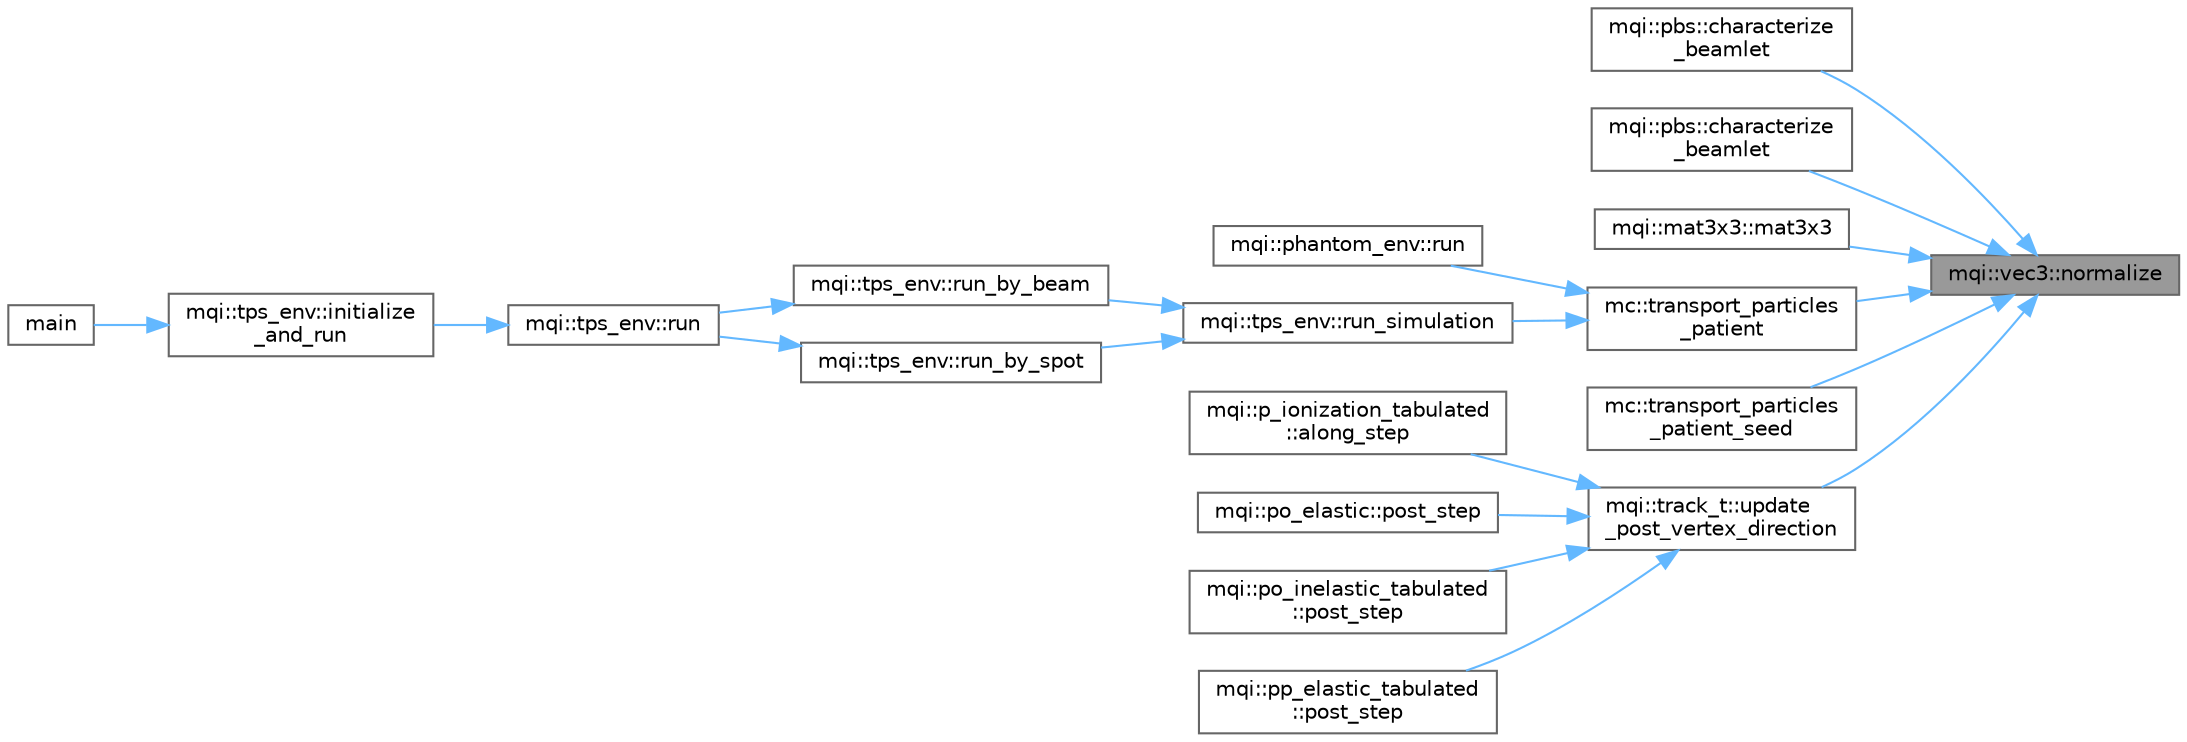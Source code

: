 digraph "mqi::vec3::normalize"
{
 // LATEX_PDF_SIZE
  bgcolor="transparent";
  edge [fontname=Helvetica,fontsize=10,labelfontname=Helvetica,labelfontsize=10];
  node [fontname=Helvetica,fontsize=10,shape=box,height=0.2,width=0.4];
  rankdir="RL";
  Node1 [id="Node000001",label="mqi::vec3::normalize",height=0.2,width=0.4,color="gray40", fillcolor="grey60", style="filled", fontcolor="black",tooltip="Normalizes the vector to unit length."];
  Node1 -> Node2 [id="edge1_Node000001_Node000002",dir="back",color="steelblue1",style="solid",tooltip=" "];
  Node2 [id="Node000002",label="mqi::pbs::characterize\l_beamlet",height=0.2,width=0.4,color="grey40", fillcolor="white", style="filled",URL="$classmqi_1_1pbs.html#a757dee449eab476be1a01db3ccac68a6",tooltip="Characterizes a beamlet for a modulated (spot-scanning) beam."];
  Node1 -> Node3 [id="edge2_Node000001_Node000003",dir="back",color="steelblue1",style="solid",tooltip=" "];
  Node3 [id="Node000003",label="mqi::pbs::characterize\l_beamlet",height=0.2,width=0.4,color="grey40", fillcolor="white", style="filled",URL="$classmqi_1_1pbs.html#a2306b60ab3a81c980cabc3fa92d3b4e3",tooltip="Characterizes a beamlet for a modulated beam with a specified source-to-isocenter distance."];
  Node1 -> Node4 [id="edge3_Node000001_Node000004",dir="back",color="steelblue1",style="solid",tooltip=" "];
  Node4 [id="Node000004",label="mqi::mat3x3::mat3x3",height=0.2,width=0.4,color="grey40", fillcolor="white", style="filled",URL="$classmqi_1_1mat3x3.html#a753d74b5669fbd8427c459ec0783027d",tooltip="Constructs a rotation matrix that aligns one vector to another."];
  Node1 -> Node5 [id="edge4_Node000001_Node000005",dir="back",color="steelblue1",style="solid",tooltip=" "];
  Node5 [id="Node000005",label="mc::transport_particles\l_patient",height=0.2,width=0.4,color="grey40", fillcolor="white", style="filled",URL="$namespacemc.html#ad4274be120fe0d5fd68795d74fc1770d",tooltip="CUDA kernel for transporting particles through a patient geometry."];
  Node5 -> Node6 [id="edge5_Node000005_Node000006",dir="back",color="steelblue1",style="solid",tooltip=" "];
  Node6 [id="Node000006",label="mqi::phantom_env::run",height=0.2,width=0.4,color="grey40", fillcolor="white", style="filled",URL="$classmqi_1_1phantom__env.html#a39f58f7b4adf1fec01dfce917c53b7de",tooltip="Runs the particle transport simulation."];
  Node5 -> Node7 [id="edge6_Node000005_Node000007",dir="back",color="steelblue1",style="solid",tooltip=" "];
  Node7 [id="Node000007",label="mqi::tps_env::run_simulation",height=0.2,width=0.4,color="grey40", fillcolor="white", style="filled",URL="$classmqi_1_1tps__env.html#adcf39a30ee258747d918e5ba5b3c8ddb",tooltip="Runs a batch of the simulation."];
  Node7 -> Node8 [id="edge7_Node000007_Node000008",dir="back",color="steelblue1",style="solid",tooltip=" "];
  Node8 [id="Node000008",label="mqi::tps_env::run_by_beam",height=0.2,width=0.4,color="grey40", fillcolor="white", style="filled",URL="$classmqi_1_1tps__env.html#a5fc73242d27283f2b4e911aada6b3f21",tooltip="Runs the simulation on a per-beam basis."];
  Node8 -> Node9 [id="edge8_Node000008_Node000009",dir="back",color="steelblue1",style="solid",tooltip=" "];
  Node9 [id="Node000009",label="mqi::tps_env::run",height=0.2,width=0.4,color="grey40", fillcolor="white", style="filled",URL="$classmqi_1_1tps__env.html#a815e21607d6af016fa9eea6096ba066b",tooltip="Runs the simulation based on the specified simulation type (per-beam or per-spot)."];
  Node9 -> Node10 [id="edge9_Node000009_Node000010",dir="back",color="steelblue1",style="solid",tooltip=" "];
  Node10 [id="Node000010",label="mqi::tps_env::initialize\l_and_run",height=0.2,width=0.4,color="grey40", fillcolor="white", style="filled",URL="$classmqi_1_1tps__env.html#ab99846553d1f27bb6b0f7b8ad10aaaaf",tooltip="Initializes and runs the simulation for all specified beams."];
  Node10 -> Node11 [id="edge10_Node000010_Node000011",dir="back",color="steelblue1",style="solid",tooltip=" "];
  Node11 [id="Node000011",label="main",height=0.2,width=0.4,color="grey40", fillcolor="white", style="filled",URL="$tps__env_8cpp.html#a0ddf1224851353fc92bfbff6f499fa97",tooltip="The main function for the TPS environment executable."];
  Node7 -> Node12 [id="edge11_Node000007_Node000012",dir="back",color="steelblue1",style="solid",tooltip=" "];
  Node12 [id="Node000012",label="mqi::tps_env::run_by_spot",height=0.2,width=0.4,color="grey40", fillcolor="white", style="filled",URL="$classmqi_1_1tps__env.html#a57a32b1551abb79ca6a59e5864560d4f",tooltip="Runs the simulation on a per-spot basis."];
  Node12 -> Node9 [id="edge12_Node000012_Node000009",dir="back",color="steelblue1",style="solid",tooltip=" "];
  Node1 -> Node13 [id="edge13_Node000001_Node000013",dir="back",color="steelblue1",style="solid",tooltip=" "];
  Node13 [id="Node000013",label="mc::transport_particles\l_patient_seed",height=0.2,width=0.4,color="grey40", fillcolor="white", style="filled",URL="$namespacemc.html#a3c7647bd30b2df4c16664d8cd4be6a6a",tooltip="CUDA kernel for transporting particles with per-particle seeding."];
  Node1 -> Node14 [id="edge14_Node000001_Node000014",dir="back",color="steelblue1",style="solid",tooltip=" "];
  Node14 [id="Node000014",label="mqi::track_t::update\l_post_vertex_direction",height=0.2,width=0.4,color="grey40", fillcolor="white", style="filled",URL="$classmqi_1_1track__t.html#ac0ddd58c6eb270f43d091cf853ca355c",tooltip="Updates the post-step direction after a scattering event."];
  Node14 -> Node15 [id="edge15_Node000014_Node000015",dir="back",color="steelblue1",style="solid",tooltip=" "];
  Node15 [id="Node000015",label="mqi::p_ionization_tabulated\l::along_step",height=0.2,width=0.4,color="grey40", fillcolor="white", style="filled",URL="$classmqi_1_1p__ionization__tabulated.html#a6748a8fea3dd0f180b667eaf483a19f1",tooltip="Simulates continuous effects along a step (energy loss and scattering)."];
  Node14 -> Node16 [id="edge16_Node000014_Node000016",dir="back",color="steelblue1",style="solid",tooltip=" "];
  Node16 [id="Node000016",label="mqi::po_elastic::post_step",height=0.2,width=0.4,color="grey40", fillcolor="white", style="filled",URL="$classmqi_1_1po__elastic.html#af9e3974c25f180218772d111779286e7",tooltip="Simulates the p-O elastic scattering event."];
  Node14 -> Node17 [id="edge17_Node000014_Node000017",dir="back",color="steelblue1",style="solid",tooltip=" "];
  Node17 [id="Node000017",label="mqi::po_inelastic_tabulated\l::post_step",height=0.2,width=0.4,color="grey40", fillcolor="white", style="filled",URL="$classmqi_1_1po__inelastic__tabulated.html#a20236918908283b478057784ea4a3cfa",tooltip="Simulates the interaction after a transport step."];
  Node14 -> Node18 [id="edge18_Node000014_Node000018",dir="back",color="steelblue1",style="solid",tooltip=" "];
  Node18 [id="Node000018",label="mqi::pp_elastic_tabulated\l::post_step",height=0.2,width=0.4,color="grey40", fillcolor="white", style="filled",URL="$classmqi_1_1pp__elastic__tabulated.html#a0571b59ea2a1d58ea70415239f0e4e74",tooltip="Simulates the interaction after a transport step."];
}
